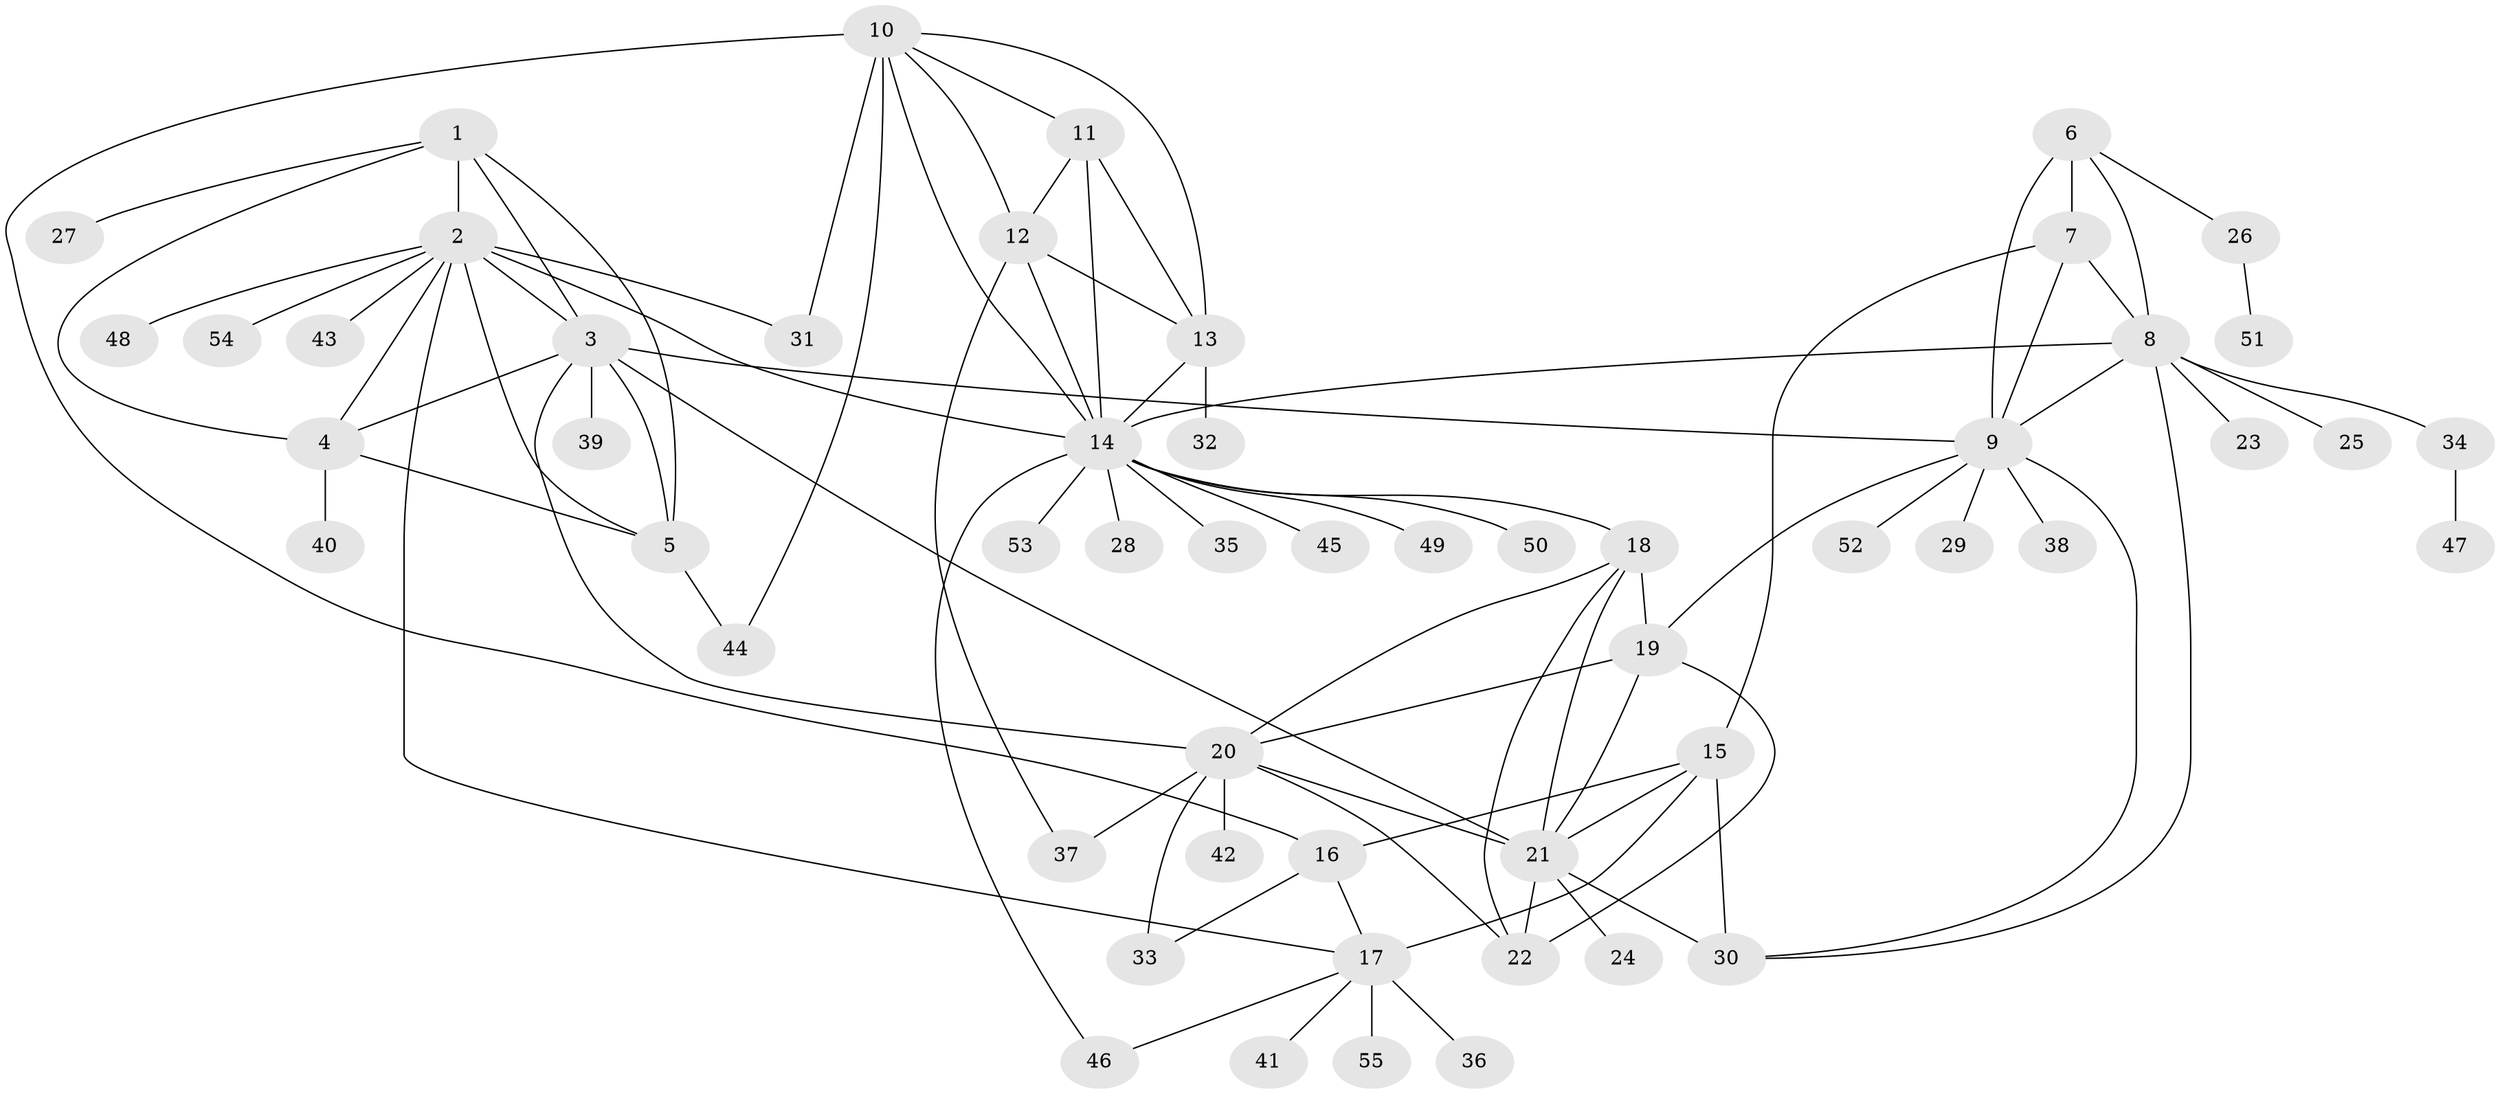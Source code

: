 // original degree distribution, {6: 0.05504587155963303, 11: 0.027522935779816515, 9: 0.009174311926605505, 7: 0.027522935779816515, 4: 0.01834862385321101, 5: 0.027522935779816515, 10: 0.03669724770642202, 8: 0.009174311926605505, 15: 0.009174311926605505, 16: 0.009174311926605505, 2: 0.1559633027522936, 1: 0.5871559633027523, 3: 0.027522935779816515}
// Generated by graph-tools (version 1.1) at 2025/37/03/09/25 02:37:39]
// undirected, 55 vertices, 91 edges
graph export_dot {
graph [start="1"]
  node [color=gray90,style=filled];
  1;
  2;
  3;
  4;
  5;
  6;
  7;
  8;
  9;
  10;
  11;
  12;
  13;
  14;
  15;
  16;
  17;
  18;
  19;
  20;
  21;
  22;
  23;
  24;
  25;
  26;
  27;
  28;
  29;
  30;
  31;
  32;
  33;
  34;
  35;
  36;
  37;
  38;
  39;
  40;
  41;
  42;
  43;
  44;
  45;
  46;
  47;
  48;
  49;
  50;
  51;
  52;
  53;
  54;
  55;
  1 -- 2 [weight=1.0];
  1 -- 3 [weight=1.0];
  1 -- 4 [weight=1.0];
  1 -- 5 [weight=1.0];
  1 -- 27 [weight=1.0];
  2 -- 3 [weight=1.0];
  2 -- 4 [weight=1.0];
  2 -- 5 [weight=1.0];
  2 -- 14 [weight=1.0];
  2 -- 17 [weight=1.0];
  2 -- 31 [weight=1.0];
  2 -- 43 [weight=1.0];
  2 -- 48 [weight=1.0];
  2 -- 54 [weight=1.0];
  3 -- 4 [weight=1.0];
  3 -- 5 [weight=1.0];
  3 -- 9 [weight=1.0];
  3 -- 20 [weight=1.0];
  3 -- 21 [weight=1.0];
  3 -- 39 [weight=1.0];
  4 -- 5 [weight=1.0];
  4 -- 40 [weight=2.0];
  5 -- 44 [weight=1.0];
  6 -- 7 [weight=2.0];
  6 -- 8 [weight=2.0];
  6 -- 9 [weight=2.0];
  6 -- 26 [weight=1.0];
  7 -- 8 [weight=1.0];
  7 -- 9 [weight=1.0];
  7 -- 15 [weight=1.0];
  8 -- 9 [weight=1.0];
  8 -- 14 [weight=1.0];
  8 -- 23 [weight=1.0];
  8 -- 25 [weight=1.0];
  8 -- 30 [weight=1.0];
  8 -- 34 [weight=1.0];
  9 -- 19 [weight=1.0];
  9 -- 29 [weight=1.0];
  9 -- 30 [weight=1.0];
  9 -- 38 [weight=1.0];
  9 -- 52 [weight=1.0];
  10 -- 11 [weight=1.0];
  10 -- 12 [weight=1.0];
  10 -- 13 [weight=1.0];
  10 -- 14 [weight=1.0];
  10 -- 16 [weight=1.0];
  10 -- 31 [weight=3.0];
  10 -- 44 [weight=1.0];
  11 -- 12 [weight=1.0];
  11 -- 13 [weight=1.0];
  11 -- 14 [weight=1.0];
  12 -- 13 [weight=1.0];
  12 -- 14 [weight=1.0];
  12 -- 37 [weight=2.0];
  13 -- 14 [weight=1.0];
  13 -- 32 [weight=3.0];
  14 -- 18 [weight=1.0];
  14 -- 28 [weight=1.0];
  14 -- 35 [weight=1.0];
  14 -- 45 [weight=1.0];
  14 -- 46 [weight=1.0];
  14 -- 49 [weight=1.0];
  14 -- 50 [weight=1.0];
  14 -- 53 [weight=1.0];
  15 -- 16 [weight=3.0];
  15 -- 17 [weight=3.0];
  15 -- 21 [weight=1.0];
  15 -- 30 [weight=11.0];
  16 -- 17 [weight=1.0];
  16 -- 33 [weight=1.0];
  17 -- 36 [weight=1.0];
  17 -- 41 [weight=1.0];
  17 -- 46 [weight=1.0];
  17 -- 55 [weight=1.0];
  18 -- 19 [weight=1.0];
  18 -- 20 [weight=1.0];
  18 -- 21 [weight=1.0];
  18 -- 22 [weight=1.0];
  19 -- 20 [weight=1.0];
  19 -- 21 [weight=1.0];
  19 -- 22 [weight=1.0];
  20 -- 21 [weight=1.0];
  20 -- 22 [weight=1.0];
  20 -- 33 [weight=2.0];
  20 -- 37 [weight=1.0];
  20 -- 42 [weight=1.0];
  21 -- 22 [weight=7.0];
  21 -- 24 [weight=1.0];
  21 -- 30 [weight=1.0];
  26 -- 51 [weight=1.0];
  34 -- 47 [weight=1.0];
}
